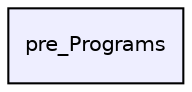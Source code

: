 digraph "C:/StandardSubject/pre_Programs" {
  compound=true
  node [ fontsize="10", fontname="Helvetica"];
  edge [ labelfontsize="10", labelfontname="Helvetica"];
  dir_85c01df5595c349a8435a545ff34eadf [shape=box, label="pre_Programs", style="filled", fillcolor="#eeeeff", pencolor="black", URL="dir_85c01df5595c349a8435a545ff34eadf.html"];
}

